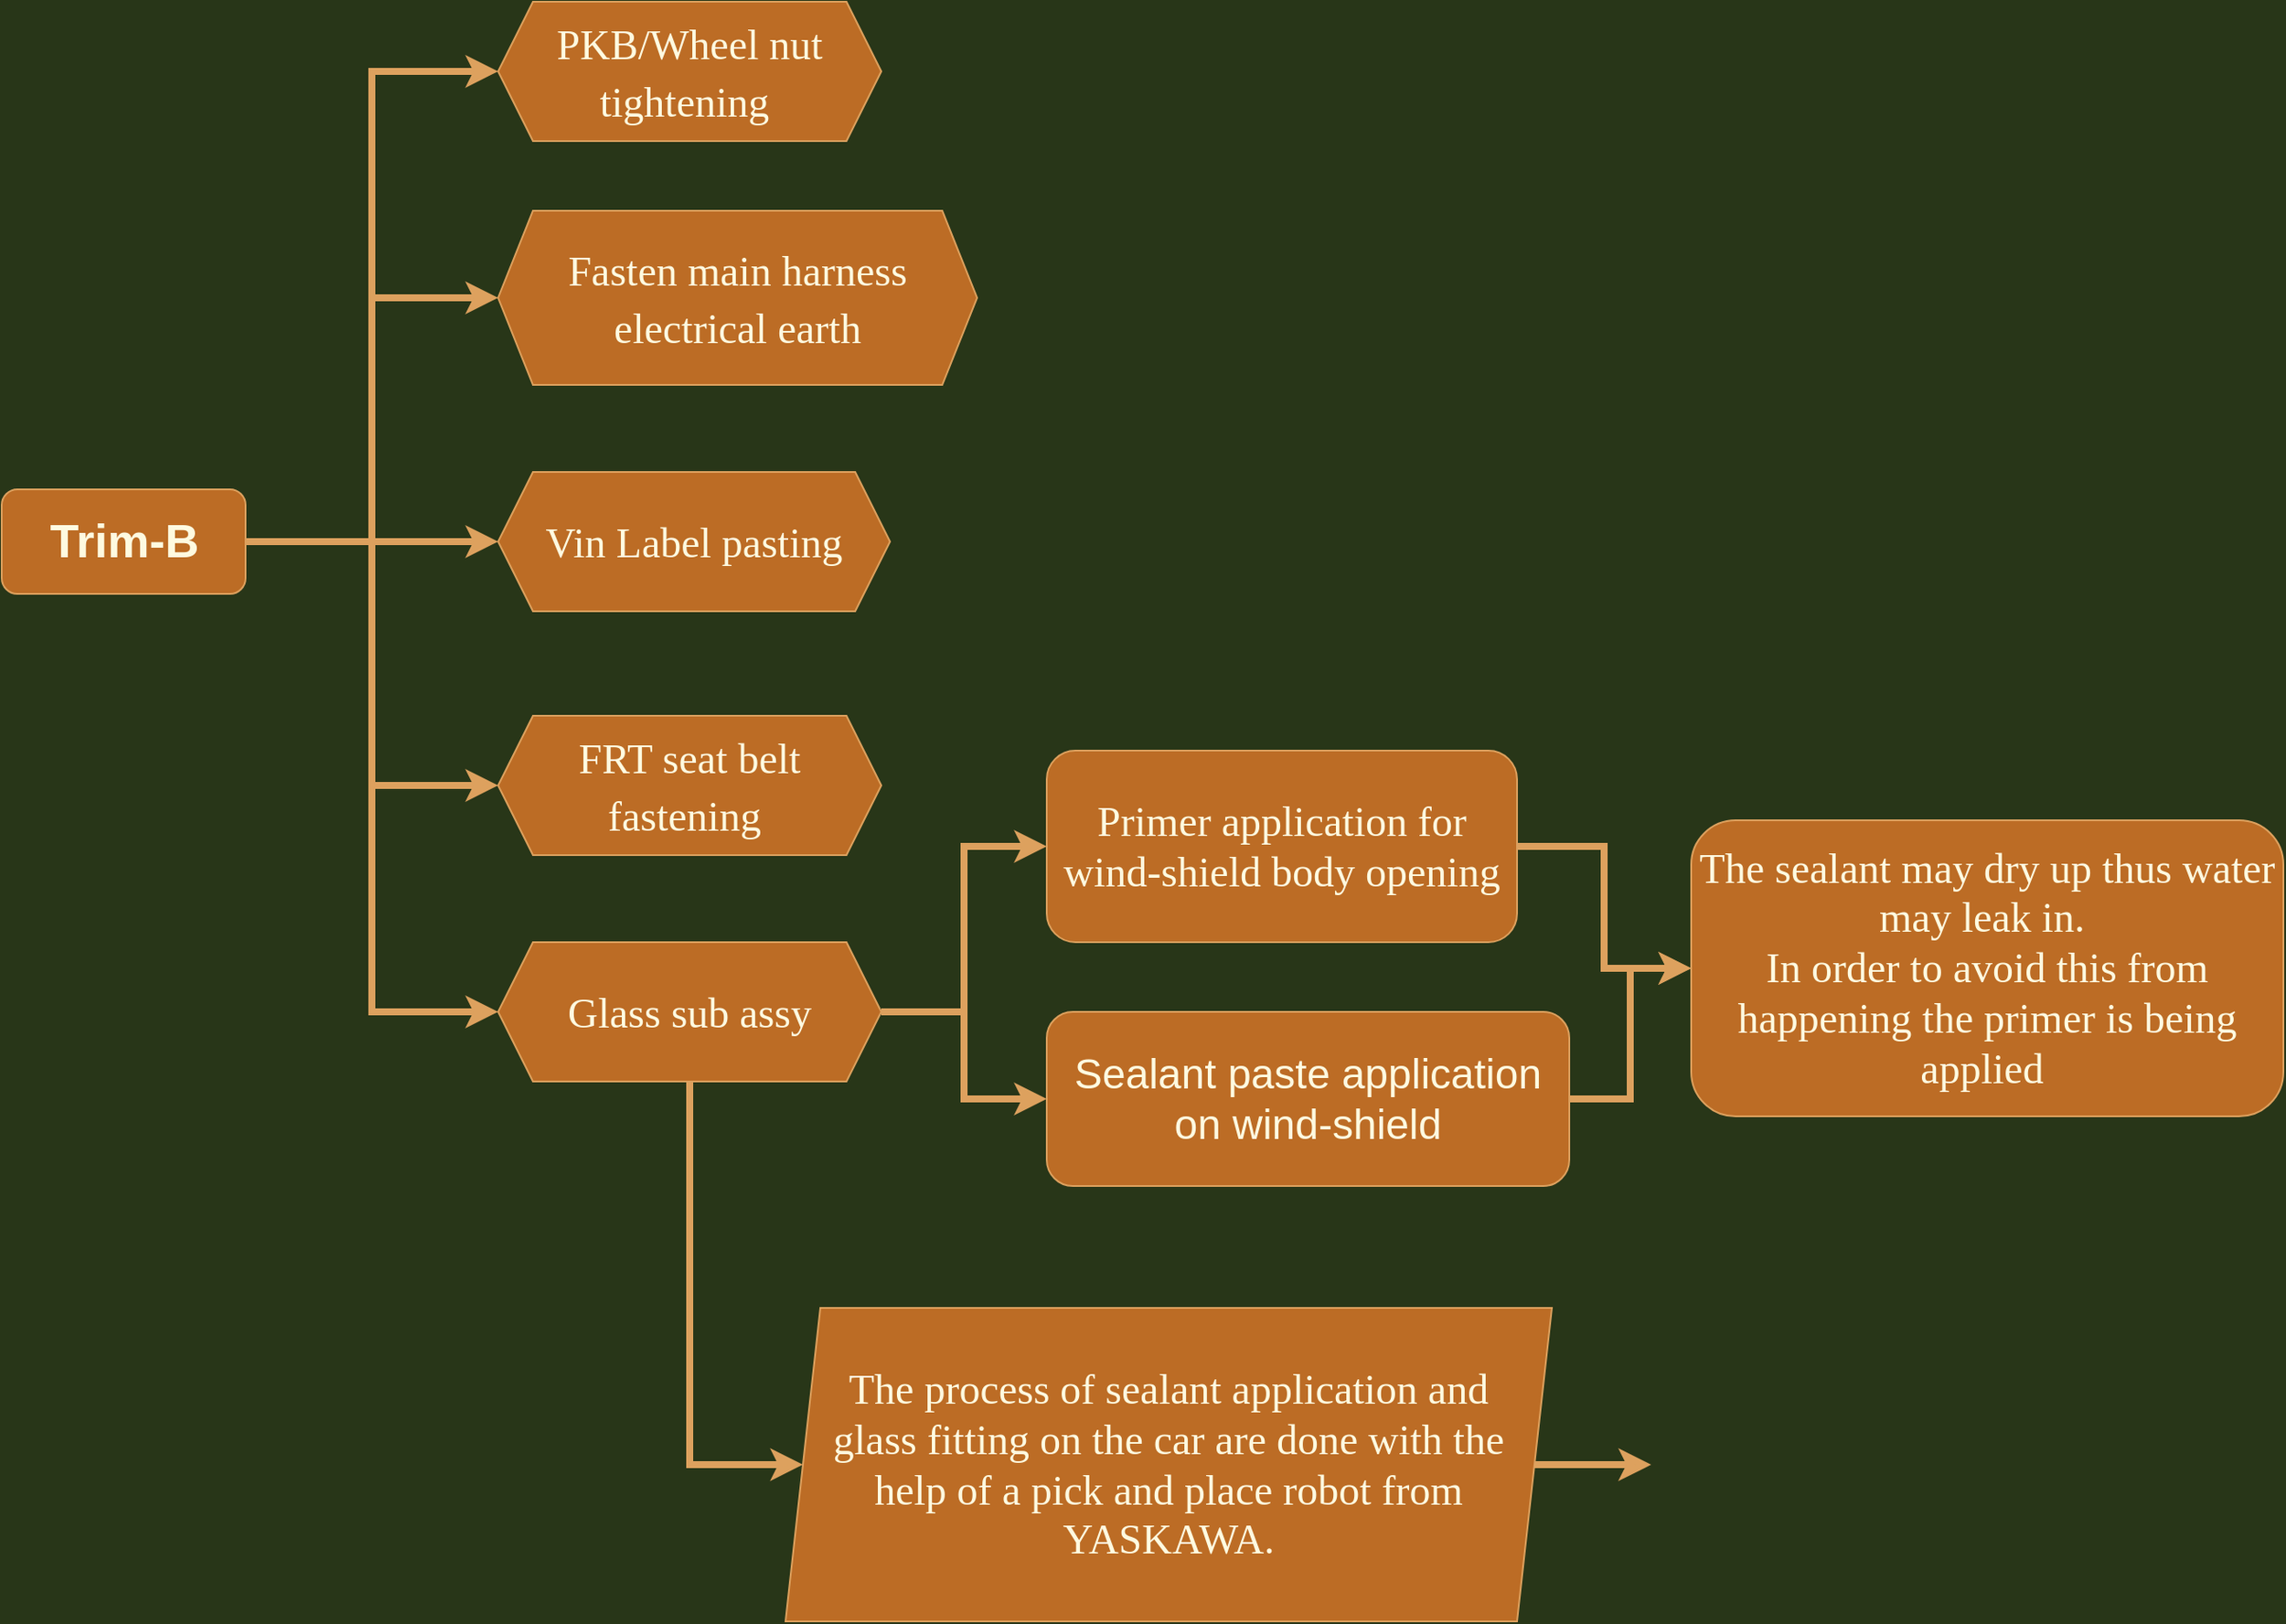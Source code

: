 <mxfile version="20.2.7" type="github">
  <diagram id="9UpBscRC4Nt68O9aae_b" name="Page-1">
    <mxGraphModel dx="3910" dy="2360" grid="1" gridSize="10" guides="1" tooltips="1" connect="1" arrows="1" fold="1" page="1" pageScale="1" pageWidth="850" pageHeight="1100" background="#283618" math="0" shadow="0">
      <root>
        <mxCell id="0" />
        <mxCell id="1" parent="0" />
        <mxCell id="oeTiQ1avtxJu5INmqkvq-9" style="edgeStyle=orthogonalEdgeStyle;rounded=0;orthogonalLoop=1;jettySize=auto;html=1;exitX=1;exitY=0.5;exitDx=0;exitDy=0;entryX=0;entryY=0.5;entryDx=0;entryDy=0;fontSize=24;fontColor=#FEFAE0;strokeColor=#DDA15E;fillColor=#BC6C25;strokeWidth=4;" parent="1" source="oeTiQ1avtxJu5INmqkvq-1" target="oeTiQ1avtxJu5INmqkvq-4" edge="1">
          <mxGeometry relative="1" as="geometry" />
        </mxCell>
        <mxCell id="oeTiQ1avtxJu5INmqkvq-10" style="edgeStyle=orthogonalEdgeStyle;rounded=0;orthogonalLoop=1;jettySize=auto;html=1;exitX=1;exitY=0.5;exitDx=0;exitDy=0;entryX=0;entryY=0.5;entryDx=0;entryDy=0;fontSize=24;fontColor=#FEFAE0;strokeColor=#DDA15E;fillColor=#BC6C25;strokeWidth=4;" parent="1" source="oeTiQ1avtxJu5INmqkvq-1" target="oeTiQ1avtxJu5INmqkvq-5" edge="1">
          <mxGeometry relative="1" as="geometry" />
        </mxCell>
        <mxCell id="oeTiQ1avtxJu5INmqkvq-11" style="edgeStyle=orthogonalEdgeStyle;rounded=0;orthogonalLoop=1;jettySize=auto;html=1;exitX=1;exitY=0.5;exitDx=0;exitDy=0;entryX=0;entryY=0.5;entryDx=0;entryDy=0;fontSize=24;fontColor=#FEFAE0;strokeColor=#DDA15E;fillColor=#BC6C25;strokeWidth=4;" parent="1" source="oeTiQ1avtxJu5INmqkvq-1" target="oeTiQ1avtxJu5INmqkvq-6" edge="1">
          <mxGeometry relative="1" as="geometry" />
        </mxCell>
        <mxCell id="oeTiQ1avtxJu5INmqkvq-12" style="edgeStyle=orthogonalEdgeStyle;rounded=0;orthogonalLoop=1;jettySize=auto;html=1;exitX=1;exitY=0.5;exitDx=0;exitDy=0;entryX=0;entryY=0.5;entryDx=0;entryDy=0;fontSize=24;fontColor=#FEFAE0;strokeColor=#DDA15E;fillColor=#BC6C25;strokeWidth=4;" parent="1" source="oeTiQ1avtxJu5INmqkvq-1" target="oeTiQ1avtxJu5INmqkvq-7" edge="1">
          <mxGeometry relative="1" as="geometry" />
        </mxCell>
        <mxCell id="oeTiQ1avtxJu5INmqkvq-13" style="edgeStyle=orthogonalEdgeStyle;rounded=0;orthogonalLoop=1;jettySize=auto;html=1;exitX=1;exitY=0.5;exitDx=0;exitDy=0;entryX=0;entryY=0.5;entryDx=0;entryDy=0;fontSize=24;fontColor=#FEFAE0;strokeColor=#DDA15E;fillColor=#BC6C25;strokeWidth=4;" parent="1" source="oeTiQ1avtxJu5INmqkvq-1" target="oeTiQ1avtxJu5INmqkvq-8" edge="1">
          <mxGeometry relative="1" as="geometry" />
        </mxCell>
        <mxCell id="oeTiQ1avtxJu5INmqkvq-1" value="" style="rounded=1;whiteSpace=wrap;html=1;fontColor=#FEFAE0;strokeColor=#DDA15E;fillColor=#BC6C25;" parent="1" vertex="1">
          <mxGeometry x="140" y="570" width="140" height="60" as="geometry" />
        </mxCell>
        <mxCell id="oeTiQ1avtxJu5INmqkvq-3" value="&lt;b&gt;Trim-B&lt;/b&gt;" style="text;html=1;strokeColor=none;fillColor=none;align=center;verticalAlign=middle;whiteSpace=wrap;rounded=0;fontSize=27;fontColor=#FEFAE0;" parent="1" vertex="1">
          <mxGeometry x="157.5" y="585" width="105" height="30" as="geometry" />
        </mxCell>
        <mxCell id="oeTiQ1avtxJu5INmqkvq-4" value="&lt;font face=&quot;Tahoma&quot; style=&quot;font-size: 24px;&quot;&gt;PKB/Wheel nut &lt;br&gt;tightening&amp;nbsp;&lt;/font&gt;" style="shape=hexagon;perimeter=hexagonPerimeter2;whiteSpace=wrap;html=1;fixedSize=1;fontSize=27;fontColor=#FEFAE0;strokeColor=#DDA15E;fillColor=#BC6C25;" parent="1" vertex="1">
          <mxGeometry x="425" y="290" width="220" height="80" as="geometry" />
        </mxCell>
        <mxCell id="oeTiQ1avtxJu5INmqkvq-5" value="&lt;span style=&quot;font-size: 24px;&quot;&gt;&lt;font face=&quot;Tahoma&quot;&gt;Fasten main harness electrical earth&lt;/font&gt;&lt;/span&gt;" style="shape=hexagon;perimeter=hexagonPerimeter2;whiteSpace=wrap;html=1;fixedSize=1;fontSize=27;fontColor=#FEFAE0;strokeColor=#DDA15E;fillColor=#BC6C25;" parent="1" vertex="1">
          <mxGeometry x="425" y="410" width="275" height="100" as="geometry" />
        </mxCell>
        <mxCell id="oeTiQ1avtxJu5INmqkvq-6" value="&lt;span style=&quot;font-size: 24px;&quot;&gt;&lt;font face=&quot;Tahoma&quot;&gt;Vin Label pasting&lt;/font&gt;&lt;/span&gt;" style="shape=hexagon;perimeter=hexagonPerimeter2;whiteSpace=wrap;html=1;fixedSize=1;fontSize=27;fontColor=#FEFAE0;strokeColor=#DDA15E;fillColor=#BC6C25;" parent="1" vertex="1">
          <mxGeometry x="425" y="560" width="225" height="80" as="geometry" />
        </mxCell>
        <mxCell id="oeTiQ1avtxJu5INmqkvq-7" value="&lt;span style=&quot;font-size: 24px;&quot;&gt;&lt;font face=&quot;Tahoma&quot;&gt;FRT seat belt fastening&amp;nbsp;&lt;/font&gt;&lt;/span&gt;" style="shape=hexagon;perimeter=hexagonPerimeter2;whiteSpace=wrap;html=1;fixedSize=1;fontSize=27;fontColor=#FEFAE0;strokeColor=#DDA15E;fillColor=#BC6C25;" parent="1" vertex="1">
          <mxGeometry x="425" y="700" width="220" height="80" as="geometry" />
        </mxCell>
        <mxCell id="oeTiQ1avtxJu5INmqkvq-15" style="edgeStyle=orthogonalEdgeStyle;rounded=0;orthogonalLoop=1;jettySize=auto;html=1;exitX=1;exitY=0.5;exitDx=0;exitDy=0;entryX=0;entryY=0.5;entryDx=0;entryDy=0;fontSize=24;fontColor=#FEFAE0;strokeColor=#DDA15E;strokeWidth=4;fillColor=#BC6C25;" parent="1" source="oeTiQ1avtxJu5INmqkvq-8" target="oeTiQ1avtxJu5INmqkvq-14" edge="1">
          <mxGeometry relative="1" as="geometry" />
        </mxCell>
        <mxCell id="oeTiQ1avtxJu5INmqkvq-17" style="edgeStyle=orthogonalEdgeStyle;rounded=0;orthogonalLoop=1;jettySize=auto;html=1;exitX=1;exitY=0.5;exitDx=0;exitDy=0;entryX=0;entryY=0.5;entryDx=0;entryDy=0;fontSize=24;fontColor=#FEFAE0;strokeColor=#DDA15E;strokeWidth=4;fillColor=#BC6C25;" parent="1" source="oeTiQ1avtxJu5INmqkvq-8" target="oeTiQ1avtxJu5INmqkvq-16" edge="1">
          <mxGeometry relative="1" as="geometry" />
        </mxCell>
        <mxCell id="oeTiQ1avtxJu5INmqkvq-25" style="edgeStyle=orthogonalEdgeStyle;rounded=0;orthogonalLoop=1;jettySize=auto;html=1;entryX=0;entryY=0.5;entryDx=0;entryDy=0;fontFamily=Tahoma;fontSize=24;fontColor=#FEFAE0;strokeColor=#DDA15E;strokeWidth=4;fillColor=#BC6C25;" parent="1" source="oeTiQ1avtxJu5INmqkvq-8" target="oeTiQ1avtxJu5INmqkvq-23" edge="1">
          <mxGeometry relative="1" as="geometry">
            <Array as="points">
              <mxPoint x="535" y="1130" />
            </Array>
          </mxGeometry>
        </mxCell>
        <mxCell id="oeTiQ1avtxJu5INmqkvq-8" value="&lt;span style=&quot;font-size: 24px;&quot;&gt;&lt;font face=&quot;Tahoma&quot;&gt;Glass sub assy&lt;/font&gt;&lt;/span&gt;" style="shape=hexagon;perimeter=hexagonPerimeter2;whiteSpace=wrap;html=1;fixedSize=1;fontSize=27;fontColor=#FEFAE0;strokeColor=#DDA15E;fillColor=#BC6C25;" parent="1" vertex="1">
          <mxGeometry x="425" y="830" width="220" height="80" as="geometry" />
        </mxCell>
        <mxCell id="oeTiQ1avtxJu5INmqkvq-19" style="edgeStyle=orthogonalEdgeStyle;rounded=0;orthogonalLoop=1;jettySize=auto;html=1;exitX=1;exitY=0.5;exitDx=0;exitDy=0;fontFamily=Tahoma;fontSize=24;fontColor=#FEFAE0;strokeColor=#DDA15E;strokeWidth=4;fillColor=#BC6C25;" parent="1" source="oeTiQ1avtxJu5INmqkvq-14" target="oeTiQ1avtxJu5INmqkvq-18" edge="1">
          <mxGeometry relative="1" as="geometry" />
        </mxCell>
        <mxCell id="oeTiQ1avtxJu5INmqkvq-14" value="&lt;font face=&quot;Tahoma&quot;&gt;Primer application for wind-shield body opening&lt;/font&gt;" style="rounded=1;whiteSpace=wrap;html=1;fontSize=24;fontColor=#FEFAE0;strokeColor=#DDA15E;fillColor=#BC6C25;" parent="1" vertex="1">
          <mxGeometry x="740" y="720" width="270" height="110" as="geometry" />
        </mxCell>
        <mxCell id="oeTiQ1avtxJu5INmqkvq-20" style="edgeStyle=orthogonalEdgeStyle;rounded=0;orthogonalLoop=1;jettySize=auto;html=1;exitX=1;exitY=0.5;exitDx=0;exitDy=0;entryX=0;entryY=0.5;entryDx=0;entryDy=0;fontFamily=Tahoma;fontSize=24;fontColor=#FEFAE0;strokeColor=#DDA15E;strokeWidth=4;fillColor=#BC6C25;" parent="1" source="oeTiQ1avtxJu5INmqkvq-16" target="oeTiQ1avtxJu5INmqkvq-18" edge="1">
          <mxGeometry relative="1" as="geometry" />
        </mxCell>
        <mxCell id="oeTiQ1avtxJu5INmqkvq-16" value="Sealant paste application on wind-shield" style="rounded=1;whiteSpace=wrap;html=1;fontSize=24;fontColor=#FEFAE0;strokeColor=#DDA15E;fillColor=#BC6C25;" parent="1" vertex="1">
          <mxGeometry x="740" y="870" width="300" height="100" as="geometry" />
        </mxCell>
        <mxCell id="oeTiQ1avtxJu5INmqkvq-18" value="The sealant may dry up thus water may leak in.&amp;nbsp;&lt;br&gt;In order to avoid this from happening the primer is being applied&amp;nbsp;" style="rounded=1;whiteSpace=wrap;html=1;fontFamily=Tahoma;fontSize=24;fontColor=#FEFAE0;strokeColor=#DDA15E;fillColor=#BC6C25;align=center;" parent="1" vertex="1">
          <mxGeometry x="1110" y="760" width="340" height="170" as="geometry" />
        </mxCell>
        <mxCell id="oeTiQ1avtxJu5INmqkvq-31" style="edgeStyle=orthogonalEdgeStyle;rounded=0;orthogonalLoop=1;jettySize=auto;html=1;exitX=1;exitY=0.5;exitDx=0;exitDy=0;fontFamily=Tahoma;fontSize=24;fontColor=#FEFAE0;strokeColor=#DDA15E;strokeWidth=4;fillColor=#BC6C25;" parent="1" source="oeTiQ1avtxJu5INmqkvq-23" target="oeTiQ1avtxJu5INmqkvq-30" edge="1">
          <mxGeometry relative="1" as="geometry" />
        </mxCell>
        <mxCell id="oeTiQ1avtxJu5INmqkvq-23" value="" style="shape=parallelogram;perimeter=parallelogramPerimeter;whiteSpace=wrap;html=1;fixedSize=1;fontFamily=Tahoma;fontSize=24;fontColor=#FEFAE0;strokeColor=#DDA15E;fillColor=#BC6C25;" parent="1" vertex="1">
          <mxGeometry x="590" y="1040" width="440" height="180" as="geometry" />
        </mxCell>
        <mxCell id="oeTiQ1avtxJu5INmqkvq-24" value="The process of sealant application and glass fitting on the car are done with the help of a pick and place robot from YASKAWA." style="text;html=1;strokeColor=none;fillColor=none;align=center;verticalAlign=middle;whiteSpace=wrap;rounded=0;fontFamily=Tahoma;fontSize=24;fontColor=#FEFAE0;" parent="1" vertex="1">
          <mxGeometry x="615" y="1052.5" width="390" height="155" as="geometry" />
        </mxCell>
        <mxCell id="oeTiQ1avtxJu5INmqkvq-30" value="" style="shape=image;verticalLabelPosition=bottom;labelBackgroundColor=default;verticalAlign=top;aspect=fixed;imageAspect=0;image=https://img.interempresas.net/fotos/1077422.jpeg;" parent="1" vertex="1">
          <mxGeometry x="1087" y="1076.25" width="188.21" height="107.5" as="geometry" />
        </mxCell>
      </root>
    </mxGraphModel>
  </diagram>
</mxfile>
